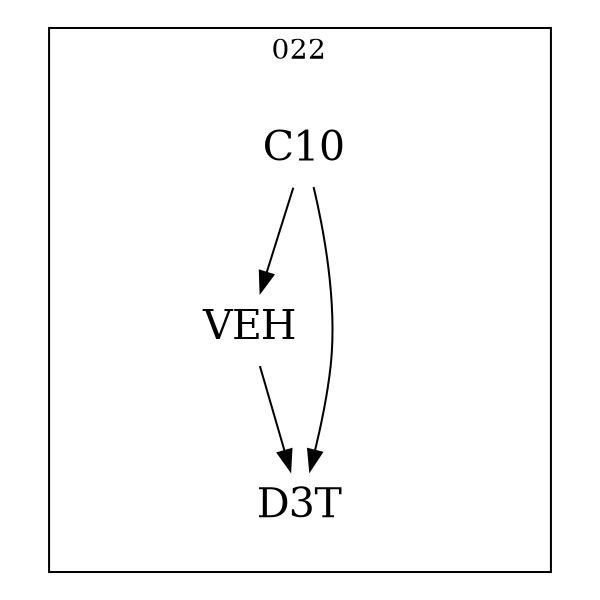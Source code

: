 strict digraph DAGS {
	size = "4,4!" ; ratio ="fill"; subgraph cluster_0{
			labeldoc = "t";
			label = "022";node	[label= VEH, shape = plaintext, fontsize=20] VEH;node	[label= D3T, shape = plaintext, fontsize=20] D3T;node	[label= C10, shape = plaintext, fontsize=20] C10;
VEH->D3T;
C10->VEH;
C10->D3T;
	}}